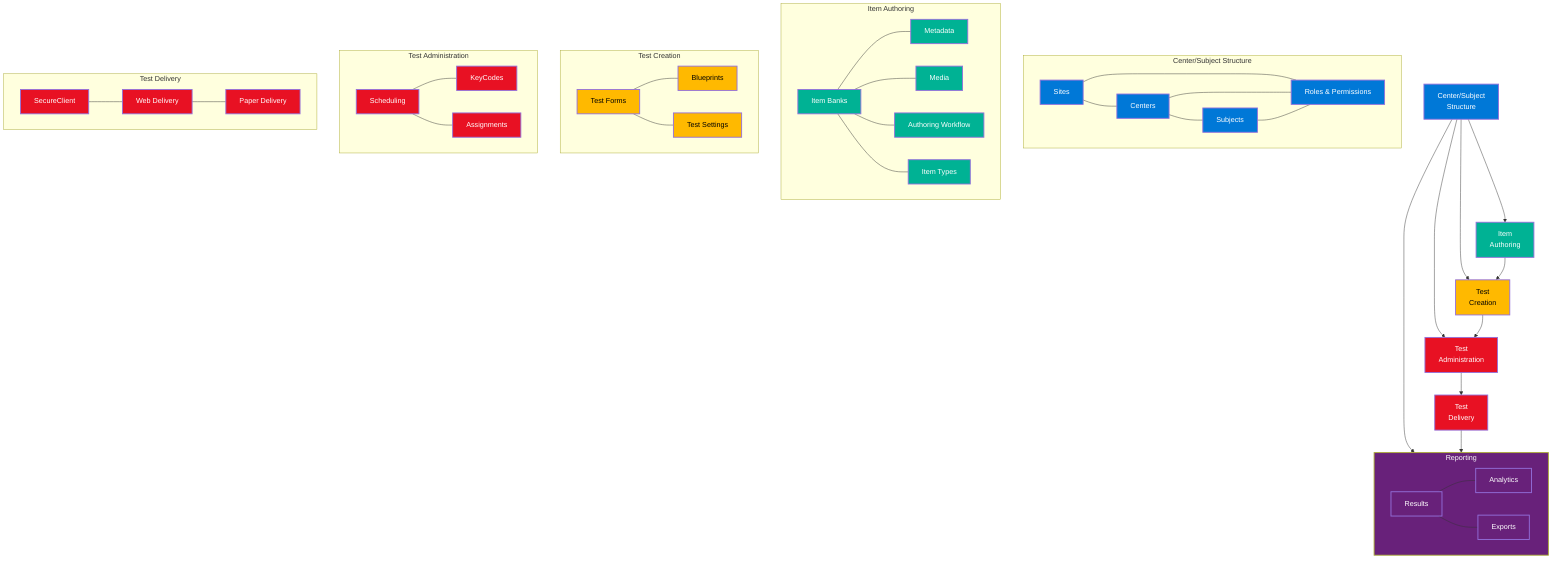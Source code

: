 graph TB
    %% Define styles
    classDef structure fill:#0078D7, color:white, stroke-width:2px
    classDef authoring fill:#00B294, color:white, stroke-width:2px
    classDef creation fill:#FFB900, color:black, stroke-width:2px
    classDef admin fill:#E81123, color:white, stroke-width:2px
    classDef reporting fill:#68217A, color:white, stroke-width:2px
    classDef security fill:#107C10, color:white, stroke-width:2px
    
    %% Main Surpass modules
    Structure["Center/Subject<br/>Structure"]
    Authoring["Item<br/>Authoring"]
    Creation["Test<br/>Creation"]
    Admin["Test<br/>Administration"]
    Delivery["Test<br/>Delivery"]
    Reporting["Reporting"]
    
    %% Module components
    subgraph "Center/Subject Structure"
        Sites["Sites"]
        Centers["Centers"]
        Subjects["Subjects"]
        Roles["Roles & Permissions"]
        
        Sites --- Centers
        Centers --- Subjects
        Sites --- Roles
        Centers --- Roles
        Subjects --- Roles
    end
    
    subgraph "Item Authoring"
        Banks["Item Banks"]
        Metadata["Metadata"]
        Media["Media"]
        Workflow["Authoring Workflow"]
        ItemTypes["Item Types"]
        
        Banks --- Metadata
        Banks --- Media
        Banks --- Workflow
        Banks --- ItemTypes
    end
    
    subgraph "Test Creation"
        Forms["Test Forms"]
        Blueprints["Blueprints"]
        Settings["Test Settings"]
        
        Forms --- Blueprints
        Forms --- Settings
    end
    
    subgraph "Test Administration"
        Schedule["Scheduling"]
        KeyCodes["KeyCodes"]
        Assignments["Assignments"]
        
        Schedule --- KeyCodes
        Schedule --- Assignments
    end
    
    subgraph "Test Delivery"
        SecureClient["SecureClient"]
        WebDelivery["Web Delivery"]
        Paper["Paper Delivery"]
        
        SecureClient --- WebDelivery
        WebDelivery --- Paper
    end
    
    subgraph "Reporting"
        Results["Results"]
        Analytics["Analytics"]
        Exports["Exports"]
        
        Results --- Analytics
        Results --- Exports
    end
    
    %% Module relationships
    Structure --> Authoring
    Structure --> Creation
    Structure --> Admin
    Structure --> Reporting
    
    Authoring --> Creation
    Creation --> Admin
    Admin --> Delivery
    Delivery --> Reporting
    
    %% Apply classes
    class Structure,Sites,Centers,Subjects,Roles structure
    class Authoring,Banks,Metadata,Media,Workflow,ItemTypes authoring
    class Creation,Forms,Blueprints,Settings creation
    class Admin,Schedule,KeyCodes,Assignments admin
    class Delivery,SecureClient,WebDelivery,Paper admin
    class Reporting,Results,Analytics,Exports reporting